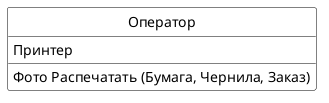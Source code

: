 @startuml

skinparam class {
    BackgroundColor White
    ArrowColor Black
    BorderColor Black
}

class "Оператор" as P {
    Принтер
    Фото Распечатать (Бумага, Чернила, Заказ)
}

hide circle

@enduml
